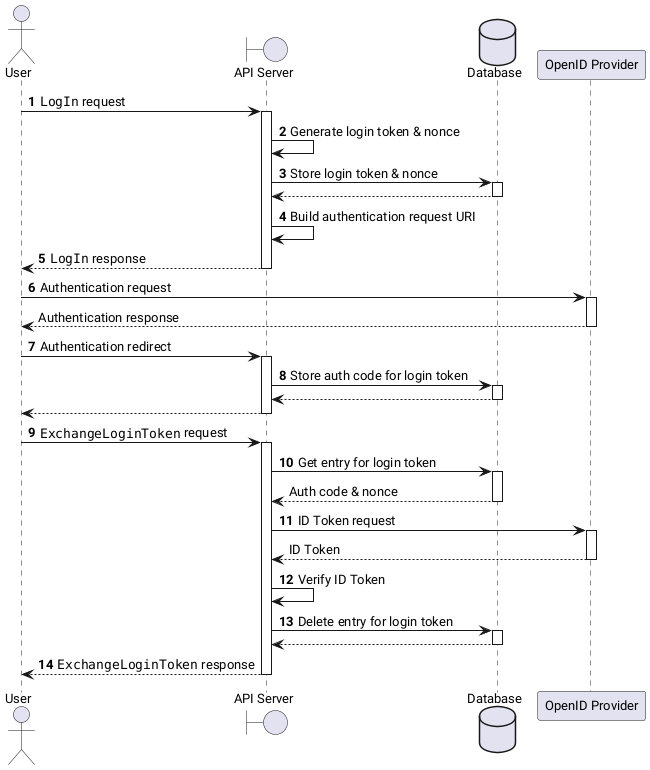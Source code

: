 @startuml
 
skinparam default {
  fontName "Roboto"
  fontSize 13
  defaultMonospacedFontName "Roboto Mono"
}
 
autonumber
actor User
boundary "API Server" as Server
database "Database" as DB
participant "OpenID Provider" as OP
 
User->Server: ""LogIn"" request
activate Server
Server->Server: Generate login token & nonce
Server->DB: Store login token & nonce
activate DB
autonumber stop
return
autonumber resume
Server->Server: Build authentication request URI
return ""LogIn"" response
 
User->OP: Authentication request
activate OP
autonumber stop
return Authentication response
autonumber resume
User->Server: Authentication redirect
activate Server
Server->DB: Store auth code for login token
activate DB
autonumber stop
return
return
autonumber resume
 
User->Server: ""ExchangeLoginToken"" request
activate Server
Server->DB: Get entry for login token
activate DB
autonumber stop
return Auth code & nonce
autonumber resume
Server->OP: ID Token request
activate OP
autonumber stop
return ID Token
autonumber resume
Server->Server: Verify ID Token
Server->DB: Delete entry for login token
activate DB
autonumber stop
return
autonumber resume
return ""ExchangeLoginToken"" response
 
@enduml